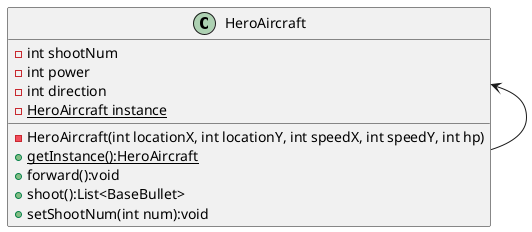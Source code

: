 @startuml
'https://plantuml.com/class-diagram


class HeroAircraft {
    - int shootNum
    - int power
    - int direction
    - {static}HeroAircraft instance
    - HeroAircraft(int locationX, int locationY, int speedX, int speedY, int hp)
    + {static}getInstance():HeroAircraft
    + forward():void
    + shoot():List<BaseBullet>
    + setShootNum(int num):void
}


HeroAircraft <-- HeroAircraft

@enduml